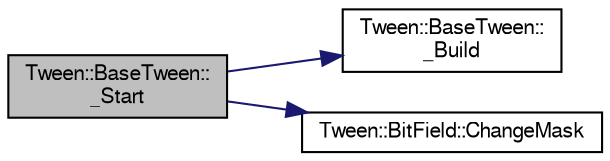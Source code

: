 digraph "Tween::BaseTween::_Start"
{
  bgcolor="transparent";
  edge [fontname="FreeSans",fontsize="10",labelfontname="FreeSans",labelfontsize="10"];
  node [fontname="FreeSans",fontsize="10",shape=record];
  rankdir="LR";
  Node1 [label="Tween::BaseTween::\l_Start",height=0.2,width=0.4,color="black", fillcolor="grey75", style="filled" fontcolor="black"];
  Node1 -> Node2 [color="midnightblue",fontsize="10",style="solid",fontname="FreeSans"];
  Node2 [label="Tween::BaseTween::\l_Build",height=0.2,width=0.4,color="black",URL="$classTween_1_1BaseTween.html#a64ad6429ecb5b4cecf82a154eee09d24"];
  Node1 -> Node3 [color="midnightblue",fontsize="10",style="solid",fontname="FreeSans"];
  Node3 [label="Tween::BitField::ChangeMask",height=0.2,width=0.4,color="black",URL="$classTween_1_1BitField.html#af5dee125afbd061cd22c92364bb151b9"];
}
